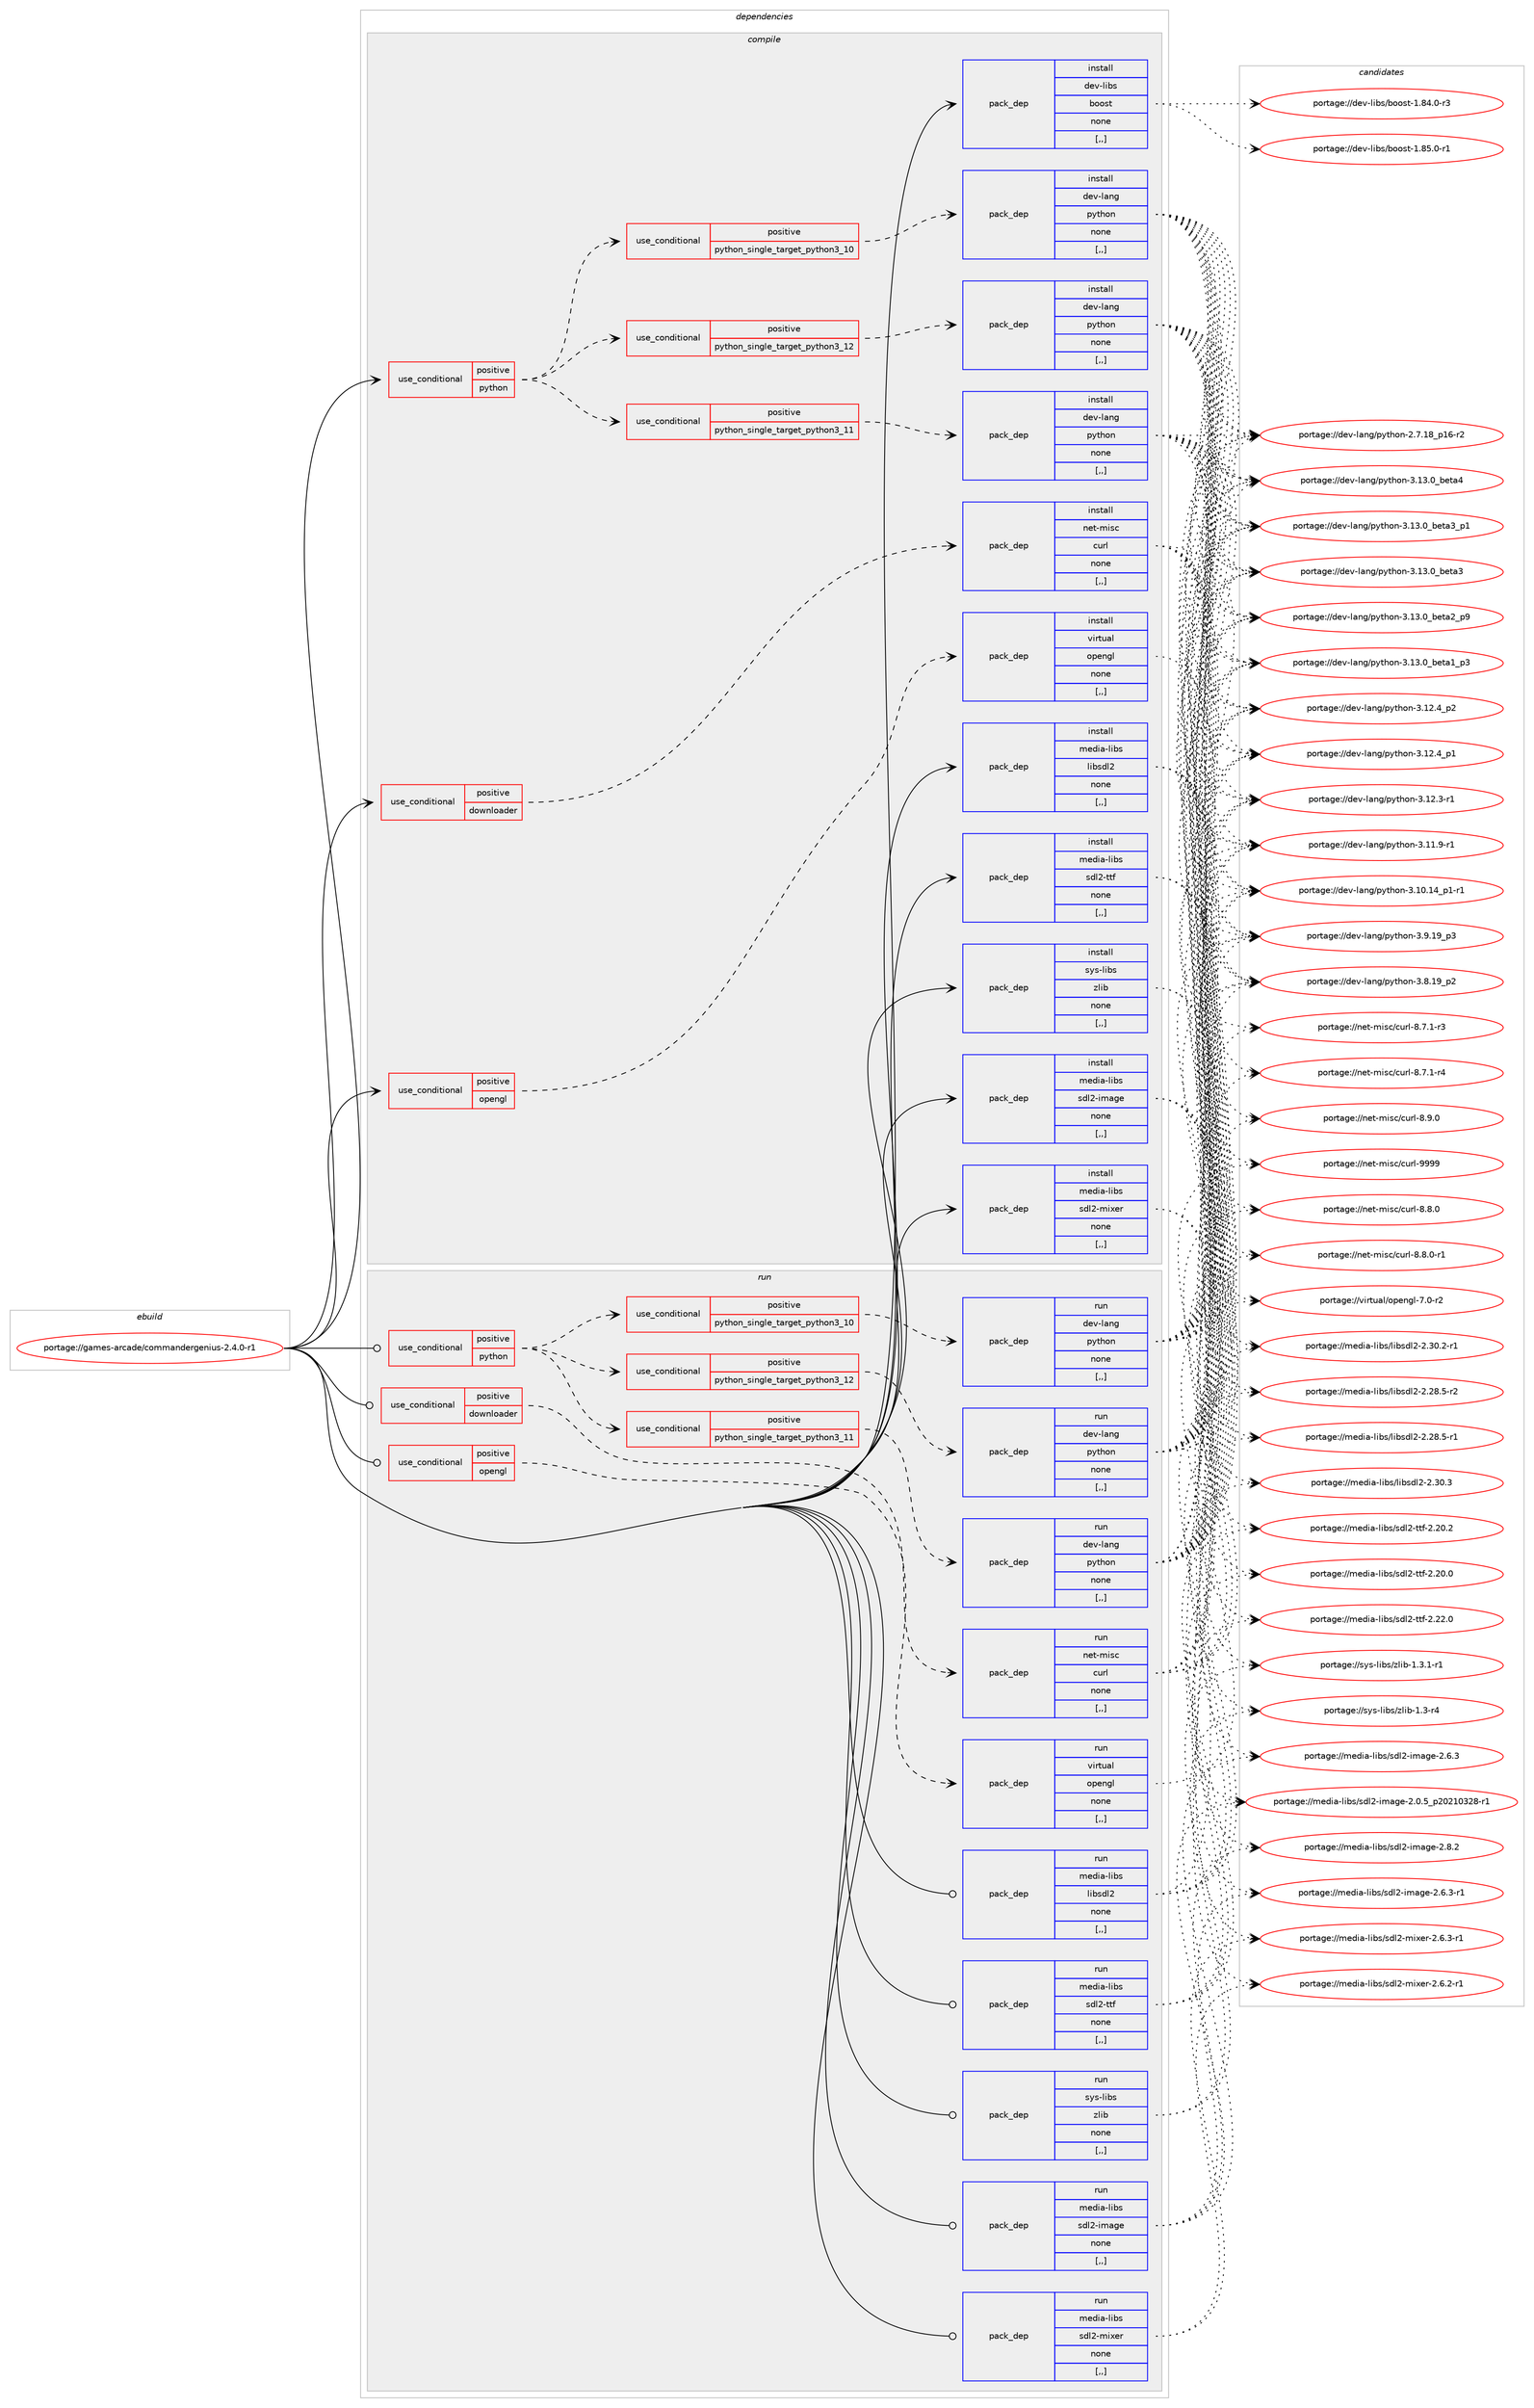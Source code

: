 digraph prolog {

# *************
# Graph options
# *************

newrank=true;
concentrate=true;
compound=true;
graph [rankdir=LR,fontname=Helvetica,fontsize=10,ranksep=1.5];#, ranksep=2.5, nodesep=0.2];
edge  [arrowhead=vee];
node  [fontname=Helvetica,fontsize=10];

# **********
# The ebuild
# **********

subgraph cluster_leftcol {
color=gray;
label=<<i>ebuild</i>>;
id [label="portage://games-arcade/commandergenius-2.4.0-r1", color=red, width=4, href="../games-arcade/commandergenius-2.4.0-r1.svg"];
}

# ****************
# The dependencies
# ****************

subgraph cluster_midcol {
color=gray;
label=<<i>dependencies</i>>;
subgraph cluster_compile {
fillcolor="#eeeeee";
style=filled;
label=<<i>compile</i>>;
subgraph cond62898 {
dependency224571 [label=<<TABLE BORDER="0" CELLBORDER="1" CELLSPACING="0" CELLPADDING="4"><TR><TD ROWSPAN="3" CELLPADDING="10">use_conditional</TD></TR><TR><TD>positive</TD></TR><TR><TD>downloader</TD></TR></TABLE>>, shape=none, color=red];
subgraph pack160193 {
dependency224572 [label=<<TABLE BORDER="0" CELLBORDER="1" CELLSPACING="0" CELLPADDING="4" WIDTH="220"><TR><TD ROWSPAN="6" CELLPADDING="30">pack_dep</TD></TR><TR><TD WIDTH="110">install</TD></TR><TR><TD>net-misc</TD></TR><TR><TD>curl</TD></TR><TR><TD>none</TD></TR><TR><TD>[,,]</TD></TR></TABLE>>, shape=none, color=blue];
}
dependency224571:e -> dependency224572:w [weight=20,style="dashed",arrowhead="vee"];
}
id:e -> dependency224571:w [weight=20,style="solid",arrowhead="vee"];
subgraph cond62899 {
dependency224573 [label=<<TABLE BORDER="0" CELLBORDER="1" CELLSPACING="0" CELLPADDING="4"><TR><TD ROWSPAN="3" CELLPADDING="10">use_conditional</TD></TR><TR><TD>positive</TD></TR><TR><TD>opengl</TD></TR></TABLE>>, shape=none, color=red];
subgraph pack160194 {
dependency224574 [label=<<TABLE BORDER="0" CELLBORDER="1" CELLSPACING="0" CELLPADDING="4" WIDTH="220"><TR><TD ROWSPAN="6" CELLPADDING="30">pack_dep</TD></TR><TR><TD WIDTH="110">install</TD></TR><TR><TD>virtual</TD></TR><TR><TD>opengl</TD></TR><TR><TD>none</TD></TR><TR><TD>[,,]</TD></TR></TABLE>>, shape=none, color=blue];
}
dependency224573:e -> dependency224574:w [weight=20,style="dashed",arrowhead="vee"];
}
id:e -> dependency224573:w [weight=20,style="solid",arrowhead="vee"];
subgraph cond62900 {
dependency224575 [label=<<TABLE BORDER="0" CELLBORDER="1" CELLSPACING="0" CELLPADDING="4"><TR><TD ROWSPAN="3" CELLPADDING="10">use_conditional</TD></TR><TR><TD>positive</TD></TR><TR><TD>python</TD></TR></TABLE>>, shape=none, color=red];
subgraph cond62901 {
dependency224576 [label=<<TABLE BORDER="0" CELLBORDER="1" CELLSPACING="0" CELLPADDING="4"><TR><TD ROWSPAN="3" CELLPADDING="10">use_conditional</TD></TR><TR><TD>positive</TD></TR><TR><TD>python_single_target_python3_10</TD></TR></TABLE>>, shape=none, color=red];
subgraph pack160195 {
dependency224577 [label=<<TABLE BORDER="0" CELLBORDER="1" CELLSPACING="0" CELLPADDING="4" WIDTH="220"><TR><TD ROWSPAN="6" CELLPADDING="30">pack_dep</TD></TR><TR><TD WIDTH="110">install</TD></TR><TR><TD>dev-lang</TD></TR><TR><TD>python</TD></TR><TR><TD>none</TD></TR><TR><TD>[,,]</TD></TR></TABLE>>, shape=none, color=blue];
}
dependency224576:e -> dependency224577:w [weight=20,style="dashed",arrowhead="vee"];
}
dependency224575:e -> dependency224576:w [weight=20,style="dashed",arrowhead="vee"];
subgraph cond62902 {
dependency224578 [label=<<TABLE BORDER="0" CELLBORDER="1" CELLSPACING="0" CELLPADDING="4"><TR><TD ROWSPAN="3" CELLPADDING="10">use_conditional</TD></TR><TR><TD>positive</TD></TR><TR><TD>python_single_target_python3_11</TD></TR></TABLE>>, shape=none, color=red];
subgraph pack160196 {
dependency224579 [label=<<TABLE BORDER="0" CELLBORDER="1" CELLSPACING="0" CELLPADDING="4" WIDTH="220"><TR><TD ROWSPAN="6" CELLPADDING="30">pack_dep</TD></TR><TR><TD WIDTH="110">install</TD></TR><TR><TD>dev-lang</TD></TR><TR><TD>python</TD></TR><TR><TD>none</TD></TR><TR><TD>[,,]</TD></TR></TABLE>>, shape=none, color=blue];
}
dependency224578:e -> dependency224579:w [weight=20,style="dashed",arrowhead="vee"];
}
dependency224575:e -> dependency224578:w [weight=20,style="dashed",arrowhead="vee"];
subgraph cond62903 {
dependency224580 [label=<<TABLE BORDER="0" CELLBORDER="1" CELLSPACING="0" CELLPADDING="4"><TR><TD ROWSPAN="3" CELLPADDING="10">use_conditional</TD></TR><TR><TD>positive</TD></TR><TR><TD>python_single_target_python3_12</TD></TR></TABLE>>, shape=none, color=red];
subgraph pack160197 {
dependency224581 [label=<<TABLE BORDER="0" CELLBORDER="1" CELLSPACING="0" CELLPADDING="4" WIDTH="220"><TR><TD ROWSPAN="6" CELLPADDING="30">pack_dep</TD></TR><TR><TD WIDTH="110">install</TD></TR><TR><TD>dev-lang</TD></TR><TR><TD>python</TD></TR><TR><TD>none</TD></TR><TR><TD>[,,]</TD></TR></TABLE>>, shape=none, color=blue];
}
dependency224580:e -> dependency224581:w [weight=20,style="dashed",arrowhead="vee"];
}
dependency224575:e -> dependency224580:w [weight=20,style="dashed",arrowhead="vee"];
}
id:e -> dependency224575:w [weight=20,style="solid",arrowhead="vee"];
subgraph pack160198 {
dependency224582 [label=<<TABLE BORDER="0" CELLBORDER="1" CELLSPACING="0" CELLPADDING="4" WIDTH="220"><TR><TD ROWSPAN="6" CELLPADDING="30">pack_dep</TD></TR><TR><TD WIDTH="110">install</TD></TR><TR><TD>dev-libs</TD></TR><TR><TD>boost</TD></TR><TR><TD>none</TD></TR><TR><TD>[,,]</TD></TR></TABLE>>, shape=none, color=blue];
}
id:e -> dependency224582:w [weight=20,style="solid",arrowhead="vee"];
subgraph pack160199 {
dependency224583 [label=<<TABLE BORDER="0" CELLBORDER="1" CELLSPACING="0" CELLPADDING="4" WIDTH="220"><TR><TD ROWSPAN="6" CELLPADDING="30">pack_dep</TD></TR><TR><TD WIDTH="110">install</TD></TR><TR><TD>media-libs</TD></TR><TR><TD>libsdl2</TD></TR><TR><TD>none</TD></TR><TR><TD>[,,]</TD></TR></TABLE>>, shape=none, color=blue];
}
id:e -> dependency224583:w [weight=20,style="solid",arrowhead="vee"];
subgraph pack160200 {
dependency224584 [label=<<TABLE BORDER="0" CELLBORDER="1" CELLSPACING="0" CELLPADDING="4" WIDTH="220"><TR><TD ROWSPAN="6" CELLPADDING="30">pack_dep</TD></TR><TR><TD WIDTH="110">install</TD></TR><TR><TD>media-libs</TD></TR><TR><TD>sdl2-image</TD></TR><TR><TD>none</TD></TR><TR><TD>[,,]</TD></TR></TABLE>>, shape=none, color=blue];
}
id:e -> dependency224584:w [weight=20,style="solid",arrowhead="vee"];
subgraph pack160201 {
dependency224585 [label=<<TABLE BORDER="0" CELLBORDER="1" CELLSPACING="0" CELLPADDING="4" WIDTH="220"><TR><TD ROWSPAN="6" CELLPADDING="30">pack_dep</TD></TR><TR><TD WIDTH="110">install</TD></TR><TR><TD>media-libs</TD></TR><TR><TD>sdl2-mixer</TD></TR><TR><TD>none</TD></TR><TR><TD>[,,]</TD></TR></TABLE>>, shape=none, color=blue];
}
id:e -> dependency224585:w [weight=20,style="solid",arrowhead="vee"];
subgraph pack160202 {
dependency224586 [label=<<TABLE BORDER="0" CELLBORDER="1" CELLSPACING="0" CELLPADDING="4" WIDTH="220"><TR><TD ROWSPAN="6" CELLPADDING="30">pack_dep</TD></TR><TR><TD WIDTH="110">install</TD></TR><TR><TD>media-libs</TD></TR><TR><TD>sdl2-ttf</TD></TR><TR><TD>none</TD></TR><TR><TD>[,,]</TD></TR></TABLE>>, shape=none, color=blue];
}
id:e -> dependency224586:w [weight=20,style="solid",arrowhead="vee"];
subgraph pack160203 {
dependency224587 [label=<<TABLE BORDER="0" CELLBORDER="1" CELLSPACING="0" CELLPADDING="4" WIDTH="220"><TR><TD ROWSPAN="6" CELLPADDING="30">pack_dep</TD></TR><TR><TD WIDTH="110">install</TD></TR><TR><TD>sys-libs</TD></TR><TR><TD>zlib</TD></TR><TR><TD>none</TD></TR><TR><TD>[,,]</TD></TR></TABLE>>, shape=none, color=blue];
}
id:e -> dependency224587:w [weight=20,style="solid",arrowhead="vee"];
}
subgraph cluster_compileandrun {
fillcolor="#eeeeee";
style=filled;
label=<<i>compile and run</i>>;
}
subgraph cluster_run {
fillcolor="#eeeeee";
style=filled;
label=<<i>run</i>>;
subgraph cond62904 {
dependency224588 [label=<<TABLE BORDER="0" CELLBORDER="1" CELLSPACING="0" CELLPADDING="4"><TR><TD ROWSPAN="3" CELLPADDING="10">use_conditional</TD></TR><TR><TD>positive</TD></TR><TR><TD>downloader</TD></TR></TABLE>>, shape=none, color=red];
subgraph pack160204 {
dependency224589 [label=<<TABLE BORDER="0" CELLBORDER="1" CELLSPACING="0" CELLPADDING="4" WIDTH="220"><TR><TD ROWSPAN="6" CELLPADDING="30">pack_dep</TD></TR><TR><TD WIDTH="110">run</TD></TR><TR><TD>net-misc</TD></TR><TR><TD>curl</TD></TR><TR><TD>none</TD></TR><TR><TD>[,,]</TD></TR></TABLE>>, shape=none, color=blue];
}
dependency224588:e -> dependency224589:w [weight=20,style="dashed",arrowhead="vee"];
}
id:e -> dependency224588:w [weight=20,style="solid",arrowhead="odot"];
subgraph cond62905 {
dependency224590 [label=<<TABLE BORDER="0" CELLBORDER="1" CELLSPACING="0" CELLPADDING="4"><TR><TD ROWSPAN="3" CELLPADDING="10">use_conditional</TD></TR><TR><TD>positive</TD></TR><TR><TD>opengl</TD></TR></TABLE>>, shape=none, color=red];
subgraph pack160205 {
dependency224591 [label=<<TABLE BORDER="0" CELLBORDER="1" CELLSPACING="0" CELLPADDING="4" WIDTH="220"><TR><TD ROWSPAN="6" CELLPADDING="30">pack_dep</TD></TR><TR><TD WIDTH="110">run</TD></TR><TR><TD>virtual</TD></TR><TR><TD>opengl</TD></TR><TR><TD>none</TD></TR><TR><TD>[,,]</TD></TR></TABLE>>, shape=none, color=blue];
}
dependency224590:e -> dependency224591:w [weight=20,style="dashed",arrowhead="vee"];
}
id:e -> dependency224590:w [weight=20,style="solid",arrowhead="odot"];
subgraph cond62906 {
dependency224592 [label=<<TABLE BORDER="0" CELLBORDER="1" CELLSPACING="0" CELLPADDING="4"><TR><TD ROWSPAN="3" CELLPADDING="10">use_conditional</TD></TR><TR><TD>positive</TD></TR><TR><TD>python</TD></TR></TABLE>>, shape=none, color=red];
subgraph cond62907 {
dependency224593 [label=<<TABLE BORDER="0" CELLBORDER="1" CELLSPACING="0" CELLPADDING="4"><TR><TD ROWSPAN="3" CELLPADDING="10">use_conditional</TD></TR><TR><TD>positive</TD></TR><TR><TD>python_single_target_python3_10</TD></TR></TABLE>>, shape=none, color=red];
subgraph pack160206 {
dependency224594 [label=<<TABLE BORDER="0" CELLBORDER="1" CELLSPACING="0" CELLPADDING="4" WIDTH="220"><TR><TD ROWSPAN="6" CELLPADDING="30">pack_dep</TD></TR><TR><TD WIDTH="110">run</TD></TR><TR><TD>dev-lang</TD></TR><TR><TD>python</TD></TR><TR><TD>none</TD></TR><TR><TD>[,,]</TD></TR></TABLE>>, shape=none, color=blue];
}
dependency224593:e -> dependency224594:w [weight=20,style="dashed",arrowhead="vee"];
}
dependency224592:e -> dependency224593:w [weight=20,style="dashed",arrowhead="vee"];
subgraph cond62908 {
dependency224595 [label=<<TABLE BORDER="0" CELLBORDER="1" CELLSPACING="0" CELLPADDING="4"><TR><TD ROWSPAN="3" CELLPADDING="10">use_conditional</TD></TR><TR><TD>positive</TD></TR><TR><TD>python_single_target_python3_11</TD></TR></TABLE>>, shape=none, color=red];
subgraph pack160207 {
dependency224596 [label=<<TABLE BORDER="0" CELLBORDER="1" CELLSPACING="0" CELLPADDING="4" WIDTH="220"><TR><TD ROWSPAN="6" CELLPADDING="30">pack_dep</TD></TR><TR><TD WIDTH="110">run</TD></TR><TR><TD>dev-lang</TD></TR><TR><TD>python</TD></TR><TR><TD>none</TD></TR><TR><TD>[,,]</TD></TR></TABLE>>, shape=none, color=blue];
}
dependency224595:e -> dependency224596:w [weight=20,style="dashed",arrowhead="vee"];
}
dependency224592:e -> dependency224595:w [weight=20,style="dashed",arrowhead="vee"];
subgraph cond62909 {
dependency224597 [label=<<TABLE BORDER="0" CELLBORDER="1" CELLSPACING="0" CELLPADDING="4"><TR><TD ROWSPAN="3" CELLPADDING="10">use_conditional</TD></TR><TR><TD>positive</TD></TR><TR><TD>python_single_target_python3_12</TD></TR></TABLE>>, shape=none, color=red];
subgraph pack160208 {
dependency224598 [label=<<TABLE BORDER="0" CELLBORDER="1" CELLSPACING="0" CELLPADDING="4" WIDTH="220"><TR><TD ROWSPAN="6" CELLPADDING="30">pack_dep</TD></TR><TR><TD WIDTH="110">run</TD></TR><TR><TD>dev-lang</TD></TR><TR><TD>python</TD></TR><TR><TD>none</TD></TR><TR><TD>[,,]</TD></TR></TABLE>>, shape=none, color=blue];
}
dependency224597:e -> dependency224598:w [weight=20,style="dashed",arrowhead="vee"];
}
dependency224592:e -> dependency224597:w [weight=20,style="dashed",arrowhead="vee"];
}
id:e -> dependency224592:w [weight=20,style="solid",arrowhead="odot"];
subgraph pack160209 {
dependency224599 [label=<<TABLE BORDER="0" CELLBORDER="1" CELLSPACING="0" CELLPADDING="4" WIDTH="220"><TR><TD ROWSPAN="6" CELLPADDING="30">pack_dep</TD></TR><TR><TD WIDTH="110">run</TD></TR><TR><TD>media-libs</TD></TR><TR><TD>libsdl2</TD></TR><TR><TD>none</TD></TR><TR><TD>[,,]</TD></TR></TABLE>>, shape=none, color=blue];
}
id:e -> dependency224599:w [weight=20,style="solid",arrowhead="odot"];
subgraph pack160210 {
dependency224600 [label=<<TABLE BORDER="0" CELLBORDER="1" CELLSPACING="0" CELLPADDING="4" WIDTH="220"><TR><TD ROWSPAN="6" CELLPADDING="30">pack_dep</TD></TR><TR><TD WIDTH="110">run</TD></TR><TR><TD>media-libs</TD></TR><TR><TD>sdl2-image</TD></TR><TR><TD>none</TD></TR><TR><TD>[,,]</TD></TR></TABLE>>, shape=none, color=blue];
}
id:e -> dependency224600:w [weight=20,style="solid",arrowhead="odot"];
subgraph pack160211 {
dependency224601 [label=<<TABLE BORDER="0" CELLBORDER="1" CELLSPACING="0" CELLPADDING="4" WIDTH="220"><TR><TD ROWSPAN="6" CELLPADDING="30">pack_dep</TD></TR><TR><TD WIDTH="110">run</TD></TR><TR><TD>media-libs</TD></TR><TR><TD>sdl2-mixer</TD></TR><TR><TD>none</TD></TR><TR><TD>[,,]</TD></TR></TABLE>>, shape=none, color=blue];
}
id:e -> dependency224601:w [weight=20,style="solid",arrowhead="odot"];
subgraph pack160212 {
dependency224602 [label=<<TABLE BORDER="0" CELLBORDER="1" CELLSPACING="0" CELLPADDING="4" WIDTH="220"><TR><TD ROWSPAN="6" CELLPADDING="30">pack_dep</TD></TR><TR><TD WIDTH="110">run</TD></TR><TR><TD>media-libs</TD></TR><TR><TD>sdl2-ttf</TD></TR><TR><TD>none</TD></TR><TR><TD>[,,]</TD></TR></TABLE>>, shape=none, color=blue];
}
id:e -> dependency224602:w [weight=20,style="solid",arrowhead="odot"];
subgraph pack160213 {
dependency224603 [label=<<TABLE BORDER="0" CELLBORDER="1" CELLSPACING="0" CELLPADDING="4" WIDTH="220"><TR><TD ROWSPAN="6" CELLPADDING="30">pack_dep</TD></TR><TR><TD WIDTH="110">run</TD></TR><TR><TD>sys-libs</TD></TR><TR><TD>zlib</TD></TR><TR><TD>none</TD></TR><TR><TD>[,,]</TD></TR></TABLE>>, shape=none, color=blue];
}
id:e -> dependency224603:w [weight=20,style="solid",arrowhead="odot"];
}
}

# **************
# The candidates
# **************

subgraph cluster_choices {
rank=same;
color=gray;
label=<<i>candidates</i>>;

subgraph choice160193 {
color=black;
nodesep=1;
choice110101116451091051159947991171141084557575757 [label="portage://net-misc/curl-9999", color=red, width=4,href="../net-misc/curl-9999.svg"];
choice11010111645109105115994799117114108455646574648 [label="portage://net-misc/curl-8.9.0", color=red, width=4,href="../net-misc/curl-8.9.0.svg"];
choice110101116451091051159947991171141084556465646484511449 [label="portage://net-misc/curl-8.8.0-r1", color=red, width=4,href="../net-misc/curl-8.8.0-r1.svg"];
choice11010111645109105115994799117114108455646564648 [label="portage://net-misc/curl-8.8.0", color=red, width=4,href="../net-misc/curl-8.8.0.svg"];
choice110101116451091051159947991171141084556465546494511452 [label="portage://net-misc/curl-8.7.1-r4", color=red, width=4,href="../net-misc/curl-8.7.1-r4.svg"];
choice110101116451091051159947991171141084556465546494511451 [label="portage://net-misc/curl-8.7.1-r3", color=red, width=4,href="../net-misc/curl-8.7.1-r3.svg"];
dependency224572:e -> choice110101116451091051159947991171141084557575757:w [style=dotted,weight="100"];
dependency224572:e -> choice11010111645109105115994799117114108455646574648:w [style=dotted,weight="100"];
dependency224572:e -> choice110101116451091051159947991171141084556465646484511449:w [style=dotted,weight="100"];
dependency224572:e -> choice11010111645109105115994799117114108455646564648:w [style=dotted,weight="100"];
dependency224572:e -> choice110101116451091051159947991171141084556465546494511452:w [style=dotted,weight="100"];
dependency224572:e -> choice110101116451091051159947991171141084556465546494511451:w [style=dotted,weight="100"];
}
subgraph choice160194 {
color=black;
nodesep=1;
choice1181051141161179710847111112101110103108455546484511450 [label="portage://virtual/opengl-7.0-r2", color=red, width=4,href="../virtual/opengl-7.0-r2.svg"];
dependency224574:e -> choice1181051141161179710847111112101110103108455546484511450:w [style=dotted,weight="100"];
}
subgraph choice160195 {
color=black;
nodesep=1;
choice1001011184510897110103471121211161041111104551464951464895981011169752 [label="portage://dev-lang/python-3.13.0_beta4", color=red, width=4,href="../dev-lang/python-3.13.0_beta4.svg"];
choice10010111845108971101034711212111610411111045514649514648959810111697519511249 [label="portage://dev-lang/python-3.13.0_beta3_p1", color=red, width=4,href="../dev-lang/python-3.13.0_beta3_p1.svg"];
choice1001011184510897110103471121211161041111104551464951464895981011169751 [label="portage://dev-lang/python-3.13.0_beta3", color=red, width=4,href="../dev-lang/python-3.13.0_beta3.svg"];
choice10010111845108971101034711212111610411111045514649514648959810111697509511257 [label="portage://dev-lang/python-3.13.0_beta2_p9", color=red, width=4,href="../dev-lang/python-3.13.0_beta2_p9.svg"];
choice10010111845108971101034711212111610411111045514649514648959810111697499511251 [label="portage://dev-lang/python-3.13.0_beta1_p3", color=red, width=4,href="../dev-lang/python-3.13.0_beta1_p3.svg"];
choice100101118451089711010347112121116104111110455146495046529511250 [label="portage://dev-lang/python-3.12.4_p2", color=red, width=4,href="../dev-lang/python-3.12.4_p2.svg"];
choice100101118451089711010347112121116104111110455146495046529511249 [label="portage://dev-lang/python-3.12.4_p1", color=red, width=4,href="../dev-lang/python-3.12.4_p1.svg"];
choice100101118451089711010347112121116104111110455146495046514511449 [label="portage://dev-lang/python-3.12.3-r1", color=red, width=4,href="../dev-lang/python-3.12.3-r1.svg"];
choice100101118451089711010347112121116104111110455146494946574511449 [label="portage://dev-lang/python-3.11.9-r1", color=red, width=4,href="../dev-lang/python-3.11.9-r1.svg"];
choice100101118451089711010347112121116104111110455146494846495295112494511449 [label="portage://dev-lang/python-3.10.14_p1-r1", color=red, width=4,href="../dev-lang/python-3.10.14_p1-r1.svg"];
choice100101118451089711010347112121116104111110455146574649579511251 [label="portage://dev-lang/python-3.9.19_p3", color=red, width=4,href="../dev-lang/python-3.9.19_p3.svg"];
choice100101118451089711010347112121116104111110455146564649579511250 [label="portage://dev-lang/python-3.8.19_p2", color=red, width=4,href="../dev-lang/python-3.8.19_p2.svg"];
choice100101118451089711010347112121116104111110455046554649569511249544511450 [label="portage://dev-lang/python-2.7.18_p16-r2", color=red, width=4,href="../dev-lang/python-2.7.18_p16-r2.svg"];
dependency224577:e -> choice1001011184510897110103471121211161041111104551464951464895981011169752:w [style=dotted,weight="100"];
dependency224577:e -> choice10010111845108971101034711212111610411111045514649514648959810111697519511249:w [style=dotted,weight="100"];
dependency224577:e -> choice1001011184510897110103471121211161041111104551464951464895981011169751:w [style=dotted,weight="100"];
dependency224577:e -> choice10010111845108971101034711212111610411111045514649514648959810111697509511257:w [style=dotted,weight="100"];
dependency224577:e -> choice10010111845108971101034711212111610411111045514649514648959810111697499511251:w [style=dotted,weight="100"];
dependency224577:e -> choice100101118451089711010347112121116104111110455146495046529511250:w [style=dotted,weight="100"];
dependency224577:e -> choice100101118451089711010347112121116104111110455146495046529511249:w [style=dotted,weight="100"];
dependency224577:e -> choice100101118451089711010347112121116104111110455146495046514511449:w [style=dotted,weight="100"];
dependency224577:e -> choice100101118451089711010347112121116104111110455146494946574511449:w [style=dotted,weight="100"];
dependency224577:e -> choice100101118451089711010347112121116104111110455146494846495295112494511449:w [style=dotted,weight="100"];
dependency224577:e -> choice100101118451089711010347112121116104111110455146574649579511251:w [style=dotted,weight="100"];
dependency224577:e -> choice100101118451089711010347112121116104111110455146564649579511250:w [style=dotted,weight="100"];
dependency224577:e -> choice100101118451089711010347112121116104111110455046554649569511249544511450:w [style=dotted,weight="100"];
}
subgraph choice160196 {
color=black;
nodesep=1;
choice1001011184510897110103471121211161041111104551464951464895981011169752 [label="portage://dev-lang/python-3.13.0_beta4", color=red, width=4,href="../dev-lang/python-3.13.0_beta4.svg"];
choice10010111845108971101034711212111610411111045514649514648959810111697519511249 [label="portage://dev-lang/python-3.13.0_beta3_p1", color=red, width=4,href="../dev-lang/python-3.13.0_beta3_p1.svg"];
choice1001011184510897110103471121211161041111104551464951464895981011169751 [label="portage://dev-lang/python-3.13.0_beta3", color=red, width=4,href="../dev-lang/python-3.13.0_beta3.svg"];
choice10010111845108971101034711212111610411111045514649514648959810111697509511257 [label="portage://dev-lang/python-3.13.0_beta2_p9", color=red, width=4,href="../dev-lang/python-3.13.0_beta2_p9.svg"];
choice10010111845108971101034711212111610411111045514649514648959810111697499511251 [label="portage://dev-lang/python-3.13.0_beta1_p3", color=red, width=4,href="../dev-lang/python-3.13.0_beta1_p3.svg"];
choice100101118451089711010347112121116104111110455146495046529511250 [label="portage://dev-lang/python-3.12.4_p2", color=red, width=4,href="../dev-lang/python-3.12.4_p2.svg"];
choice100101118451089711010347112121116104111110455146495046529511249 [label="portage://dev-lang/python-3.12.4_p1", color=red, width=4,href="../dev-lang/python-3.12.4_p1.svg"];
choice100101118451089711010347112121116104111110455146495046514511449 [label="portage://dev-lang/python-3.12.3-r1", color=red, width=4,href="../dev-lang/python-3.12.3-r1.svg"];
choice100101118451089711010347112121116104111110455146494946574511449 [label="portage://dev-lang/python-3.11.9-r1", color=red, width=4,href="../dev-lang/python-3.11.9-r1.svg"];
choice100101118451089711010347112121116104111110455146494846495295112494511449 [label="portage://dev-lang/python-3.10.14_p1-r1", color=red, width=4,href="../dev-lang/python-3.10.14_p1-r1.svg"];
choice100101118451089711010347112121116104111110455146574649579511251 [label="portage://dev-lang/python-3.9.19_p3", color=red, width=4,href="../dev-lang/python-3.9.19_p3.svg"];
choice100101118451089711010347112121116104111110455146564649579511250 [label="portage://dev-lang/python-3.8.19_p2", color=red, width=4,href="../dev-lang/python-3.8.19_p2.svg"];
choice100101118451089711010347112121116104111110455046554649569511249544511450 [label="portage://dev-lang/python-2.7.18_p16-r2", color=red, width=4,href="../dev-lang/python-2.7.18_p16-r2.svg"];
dependency224579:e -> choice1001011184510897110103471121211161041111104551464951464895981011169752:w [style=dotted,weight="100"];
dependency224579:e -> choice10010111845108971101034711212111610411111045514649514648959810111697519511249:w [style=dotted,weight="100"];
dependency224579:e -> choice1001011184510897110103471121211161041111104551464951464895981011169751:w [style=dotted,weight="100"];
dependency224579:e -> choice10010111845108971101034711212111610411111045514649514648959810111697509511257:w [style=dotted,weight="100"];
dependency224579:e -> choice10010111845108971101034711212111610411111045514649514648959810111697499511251:w [style=dotted,weight="100"];
dependency224579:e -> choice100101118451089711010347112121116104111110455146495046529511250:w [style=dotted,weight="100"];
dependency224579:e -> choice100101118451089711010347112121116104111110455146495046529511249:w [style=dotted,weight="100"];
dependency224579:e -> choice100101118451089711010347112121116104111110455146495046514511449:w [style=dotted,weight="100"];
dependency224579:e -> choice100101118451089711010347112121116104111110455146494946574511449:w [style=dotted,weight="100"];
dependency224579:e -> choice100101118451089711010347112121116104111110455146494846495295112494511449:w [style=dotted,weight="100"];
dependency224579:e -> choice100101118451089711010347112121116104111110455146574649579511251:w [style=dotted,weight="100"];
dependency224579:e -> choice100101118451089711010347112121116104111110455146564649579511250:w [style=dotted,weight="100"];
dependency224579:e -> choice100101118451089711010347112121116104111110455046554649569511249544511450:w [style=dotted,weight="100"];
}
subgraph choice160197 {
color=black;
nodesep=1;
choice1001011184510897110103471121211161041111104551464951464895981011169752 [label="portage://dev-lang/python-3.13.0_beta4", color=red, width=4,href="../dev-lang/python-3.13.0_beta4.svg"];
choice10010111845108971101034711212111610411111045514649514648959810111697519511249 [label="portage://dev-lang/python-3.13.0_beta3_p1", color=red, width=4,href="../dev-lang/python-3.13.0_beta3_p1.svg"];
choice1001011184510897110103471121211161041111104551464951464895981011169751 [label="portage://dev-lang/python-3.13.0_beta3", color=red, width=4,href="../dev-lang/python-3.13.0_beta3.svg"];
choice10010111845108971101034711212111610411111045514649514648959810111697509511257 [label="portage://dev-lang/python-3.13.0_beta2_p9", color=red, width=4,href="../dev-lang/python-3.13.0_beta2_p9.svg"];
choice10010111845108971101034711212111610411111045514649514648959810111697499511251 [label="portage://dev-lang/python-3.13.0_beta1_p3", color=red, width=4,href="../dev-lang/python-3.13.0_beta1_p3.svg"];
choice100101118451089711010347112121116104111110455146495046529511250 [label="portage://dev-lang/python-3.12.4_p2", color=red, width=4,href="../dev-lang/python-3.12.4_p2.svg"];
choice100101118451089711010347112121116104111110455146495046529511249 [label="portage://dev-lang/python-3.12.4_p1", color=red, width=4,href="../dev-lang/python-3.12.4_p1.svg"];
choice100101118451089711010347112121116104111110455146495046514511449 [label="portage://dev-lang/python-3.12.3-r1", color=red, width=4,href="../dev-lang/python-3.12.3-r1.svg"];
choice100101118451089711010347112121116104111110455146494946574511449 [label="portage://dev-lang/python-3.11.9-r1", color=red, width=4,href="../dev-lang/python-3.11.9-r1.svg"];
choice100101118451089711010347112121116104111110455146494846495295112494511449 [label="portage://dev-lang/python-3.10.14_p1-r1", color=red, width=4,href="../dev-lang/python-3.10.14_p1-r1.svg"];
choice100101118451089711010347112121116104111110455146574649579511251 [label="portage://dev-lang/python-3.9.19_p3", color=red, width=4,href="../dev-lang/python-3.9.19_p3.svg"];
choice100101118451089711010347112121116104111110455146564649579511250 [label="portage://dev-lang/python-3.8.19_p2", color=red, width=4,href="../dev-lang/python-3.8.19_p2.svg"];
choice100101118451089711010347112121116104111110455046554649569511249544511450 [label="portage://dev-lang/python-2.7.18_p16-r2", color=red, width=4,href="../dev-lang/python-2.7.18_p16-r2.svg"];
dependency224581:e -> choice1001011184510897110103471121211161041111104551464951464895981011169752:w [style=dotted,weight="100"];
dependency224581:e -> choice10010111845108971101034711212111610411111045514649514648959810111697519511249:w [style=dotted,weight="100"];
dependency224581:e -> choice1001011184510897110103471121211161041111104551464951464895981011169751:w [style=dotted,weight="100"];
dependency224581:e -> choice10010111845108971101034711212111610411111045514649514648959810111697509511257:w [style=dotted,weight="100"];
dependency224581:e -> choice10010111845108971101034711212111610411111045514649514648959810111697499511251:w [style=dotted,weight="100"];
dependency224581:e -> choice100101118451089711010347112121116104111110455146495046529511250:w [style=dotted,weight="100"];
dependency224581:e -> choice100101118451089711010347112121116104111110455146495046529511249:w [style=dotted,weight="100"];
dependency224581:e -> choice100101118451089711010347112121116104111110455146495046514511449:w [style=dotted,weight="100"];
dependency224581:e -> choice100101118451089711010347112121116104111110455146494946574511449:w [style=dotted,weight="100"];
dependency224581:e -> choice100101118451089711010347112121116104111110455146494846495295112494511449:w [style=dotted,weight="100"];
dependency224581:e -> choice100101118451089711010347112121116104111110455146574649579511251:w [style=dotted,weight="100"];
dependency224581:e -> choice100101118451089711010347112121116104111110455146564649579511250:w [style=dotted,weight="100"];
dependency224581:e -> choice100101118451089711010347112121116104111110455046554649569511249544511450:w [style=dotted,weight="100"];
}
subgraph choice160198 {
color=black;
nodesep=1;
choice10010111845108105981154798111111115116454946565346484511449 [label="portage://dev-libs/boost-1.85.0-r1", color=red, width=4,href="../dev-libs/boost-1.85.0-r1.svg"];
choice10010111845108105981154798111111115116454946565246484511451 [label="portage://dev-libs/boost-1.84.0-r3", color=red, width=4,href="../dev-libs/boost-1.84.0-r3.svg"];
dependency224582:e -> choice10010111845108105981154798111111115116454946565346484511449:w [style=dotted,weight="100"];
dependency224582:e -> choice10010111845108105981154798111111115116454946565246484511451:w [style=dotted,weight="100"];
}
subgraph choice160199 {
color=black;
nodesep=1;
choice10910110010597451081059811547108105981151001085045504651484651 [label="portage://media-libs/libsdl2-2.30.3", color=red, width=4,href="../media-libs/libsdl2-2.30.3.svg"];
choice109101100105974510810598115471081059811510010850455046514846504511449 [label="portage://media-libs/libsdl2-2.30.2-r1", color=red, width=4,href="../media-libs/libsdl2-2.30.2-r1.svg"];
choice109101100105974510810598115471081059811510010850455046505646534511450 [label="portage://media-libs/libsdl2-2.28.5-r2", color=red, width=4,href="../media-libs/libsdl2-2.28.5-r2.svg"];
choice109101100105974510810598115471081059811510010850455046505646534511449 [label="portage://media-libs/libsdl2-2.28.5-r1", color=red, width=4,href="../media-libs/libsdl2-2.28.5-r1.svg"];
dependency224583:e -> choice10910110010597451081059811547108105981151001085045504651484651:w [style=dotted,weight="100"];
dependency224583:e -> choice109101100105974510810598115471081059811510010850455046514846504511449:w [style=dotted,weight="100"];
dependency224583:e -> choice109101100105974510810598115471081059811510010850455046505646534511450:w [style=dotted,weight="100"];
dependency224583:e -> choice109101100105974510810598115471081059811510010850455046505646534511449:w [style=dotted,weight="100"];
}
subgraph choice160200 {
color=black;
nodesep=1;
choice10910110010597451081059811547115100108504510510997103101455046564650 [label="portage://media-libs/sdl2-image-2.8.2", color=red, width=4,href="../media-libs/sdl2-image-2.8.2.svg"];
choice109101100105974510810598115471151001085045105109971031014550465446514511449 [label="portage://media-libs/sdl2-image-2.6.3-r1", color=red, width=4,href="../media-libs/sdl2-image-2.6.3-r1.svg"];
choice10910110010597451081059811547115100108504510510997103101455046544651 [label="portage://media-libs/sdl2-image-2.6.3", color=red, width=4,href="../media-libs/sdl2-image-2.6.3.svg"];
choice109101100105974510810598115471151001085045105109971031014550464846539511250485049485150564511449 [label="portage://media-libs/sdl2-image-2.0.5_p20210328-r1", color=red, width=4,href="../media-libs/sdl2-image-2.0.5_p20210328-r1.svg"];
dependency224584:e -> choice10910110010597451081059811547115100108504510510997103101455046564650:w [style=dotted,weight="100"];
dependency224584:e -> choice109101100105974510810598115471151001085045105109971031014550465446514511449:w [style=dotted,weight="100"];
dependency224584:e -> choice10910110010597451081059811547115100108504510510997103101455046544651:w [style=dotted,weight="100"];
dependency224584:e -> choice109101100105974510810598115471151001085045105109971031014550464846539511250485049485150564511449:w [style=dotted,weight="100"];
}
subgraph choice160201 {
color=black;
nodesep=1;
choice1091011001059745108105981154711510010850451091051201011144550465446514511449 [label="portage://media-libs/sdl2-mixer-2.6.3-r1", color=red, width=4,href="../media-libs/sdl2-mixer-2.6.3-r1.svg"];
choice1091011001059745108105981154711510010850451091051201011144550465446504511449 [label="portage://media-libs/sdl2-mixer-2.6.2-r1", color=red, width=4,href="../media-libs/sdl2-mixer-2.6.2-r1.svg"];
dependency224585:e -> choice1091011001059745108105981154711510010850451091051201011144550465446514511449:w [style=dotted,weight="100"];
dependency224585:e -> choice1091011001059745108105981154711510010850451091051201011144550465446504511449:w [style=dotted,weight="100"];
}
subgraph choice160202 {
color=black;
nodesep=1;
choice10910110010597451081059811547115100108504511611610245504650504648 [label="portage://media-libs/sdl2-ttf-2.22.0", color=red, width=4,href="../media-libs/sdl2-ttf-2.22.0.svg"];
choice10910110010597451081059811547115100108504511611610245504650484650 [label="portage://media-libs/sdl2-ttf-2.20.2", color=red, width=4,href="../media-libs/sdl2-ttf-2.20.2.svg"];
choice10910110010597451081059811547115100108504511611610245504650484648 [label="portage://media-libs/sdl2-ttf-2.20.0", color=red, width=4,href="../media-libs/sdl2-ttf-2.20.0.svg"];
dependency224586:e -> choice10910110010597451081059811547115100108504511611610245504650504648:w [style=dotted,weight="100"];
dependency224586:e -> choice10910110010597451081059811547115100108504511611610245504650484650:w [style=dotted,weight="100"];
dependency224586:e -> choice10910110010597451081059811547115100108504511611610245504650484648:w [style=dotted,weight="100"];
}
subgraph choice160203 {
color=black;
nodesep=1;
choice115121115451081059811547122108105984549465146494511449 [label="portage://sys-libs/zlib-1.3.1-r1", color=red, width=4,href="../sys-libs/zlib-1.3.1-r1.svg"];
choice11512111545108105981154712210810598454946514511452 [label="portage://sys-libs/zlib-1.3-r4", color=red, width=4,href="../sys-libs/zlib-1.3-r4.svg"];
dependency224587:e -> choice115121115451081059811547122108105984549465146494511449:w [style=dotted,weight="100"];
dependency224587:e -> choice11512111545108105981154712210810598454946514511452:w [style=dotted,weight="100"];
}
subgraph choice160204 {
color=black;
nodesep=1;
choice110101116451091051159947991171141084557575757 [label="portage://net-misc/curl-9999", color=red, width=4,href="../net-misc/curl-9999.svg"];
choice11010111645109105115994799117114108455646574648 [label="portage://net-misc/curl-8.9.0", color=red, width=4,href="../net-misc/curl-8.9.0.svg"];
choice110101116451091051159947991171141084556465646484511449 [label="portage://net-misc/curl-8.8.0-r1", color=red, width=4,href="../net-misc/curl-8.8.0-r1.svg"];
choice11010111645109105115994799117114108455646564648 [label="portage://net-misc/curl-8.8.0", color=red, width=4,href="../net-misc/curl-8.8.0.svg"];
choice110101116451091051159947991171141084556465546494511452 [label="portage://net-misc/curl-8.7.1-r4", color=red, width=4,href="../net-misc/curl-8.7.1-r4.svg"];
choice110101116451091051159947991171141084556465546494511451 [label="portage://net-misc/curl-8.7.1-r3", color=red, width=4,href="../net-misc/curl-8.7.1-r3.svg"];
dependency224589:e -> choice110101116451091051159947991171141084557575757:w [style=dotted,weight="100"];
dependency224589:e -> choice11010111645109105115994799117114108455646574648:w [style=dotted,weight="100"];
dependency224589:e -> choice110101116451091051159947991171141084556465646484511449:w [style=dotted,weight="100"];
dependency224589:e -> choice11010111645109105115994799117114108455646564648:w [style=dotted,weight="100"];
dependency224589:e -> choice110101116451091051159947991171141084556465546494511452:w [style=dotted,weight="100"];
dependency224589:e -> choice110101116451091051159947991171141084556465546494511451:w [style=dotted,weight="100"];
}
subgraph choice160205 {
color=black;
nodesep=1;
choice1181051141161179710847111112101110103108455546484511450 [label="portage://virtual/opengl-7.0-r2", color=red, width=4,href="../virtual/opengl-7.0-r2.svg"];
dependency224591:e -> choice1181051141161179710847111112101110103108455546484511450:w [style=dotted,weight="100"];
}
subgraph choice160206 {
color=black;
nodesep=1;
choice1001011184510897110103471121211161041111104551464951464895981011169752 [label="portage://dev-lang/python-3.13.0_beta4", color=red, width=4,href="../dev-lang/python-3.13.0_beta4.svg"];
choice10010111845108971101034711212111610411111045514649514648959810111697519511249 [label="portage://dev-lang/python-3.13.0_beta3_p1", color=red, width=4,href="../dev-lang/python-3.13.0_beta3_p1.svg"];
choice1001011184510897110103471121211161041111104551464951464895981011169751 [label="portage://dev-lang/python-3.13.0_beta3", color=red, width=4,href="../dev-lang/python-3.13.0_beta3.svg"];
choice10010111845108971101034711212111610411111045514649514648959810111697509511257 [label="portage://dev-lang/python-3.13.0_beta2_p9", color=red, width=4,href="../dev-lang/python-3.13.0_beta2_p9.svg"];
choice10010111845108971101034711212111610411111045514649514648959810111697499511251 [label="portage://dev-lang/python-3.13.0_beta1_p3", color=red, width=4,href="../dev-lang/python-3.13.0_beta1_p3.svg"];
choice100101118451089711010347112121116104111110455146495046529511250 [label="portage://dev-lang/python-3.12.4_p2", color=red, width=4,href="../dev-lang/python-3.12.4_p2.svg"];
choice100101118451089711010347112121116104111110455146495046529511249 [label="portage://dev-lang/python-3.12.4_p1", color=red, width=4,href="../dev-lang/python-3.12.4_p1.svg"];
choice100101118451089711010347112121116104111110455146495046514511449 [label="portage://dev-lang/python-3.12.3-r1", color=red, width=4,href="../dev-lang/python-3.12.3-r1.svg"];
choice100101118451089711010347112121116104111110455146494946574511449 [label="portage://dev-lang/python-3.11.9-r1", color=red, width=4,href="../dev-lang/python-3.11.9-r1.svg"];
choice100101118451089711010347112121116104111110455146494846495295112494511449 [label="portage://dev-lang/python-3.10.14_p1-r1", color=red, width=4,href="../dev-lang/python-3.10.14_p1-r1.svg"];
choice100101118451089711010347112121116104111110455146574649579511251 [label="portage://dev-lang/python-3.9.19_p3", color=red, width=4,href="../dev-lang/python-3.9.19_p3.svg"];
choice100101118451089711010347112121116104111110455146564649579511250 [label="portage://dev-lang/python-3.8.19_p2", color=red, width=4,href="../dev-lang/python-3.8.19_p2.svg"];
choice100101118451089711010347112121116104111110455046554649569511249544511450 [label="portage://dev-lang/python-2.7.18_p16-r2", color=red, width=4,href="../dev-lang/python-2.7.18_p16-r2.svg"];
dependency224594:e -> choice1001011184510897110103471121211161041111104551464951464895981011169752:w [style=dotted,weight="100"];
dependency224594:e -> choice10010111845108971101034711212111610411111045514649514648959810111697519511249:w [style=dotted,weight="100"];
dependency224594:e -> choice1001011184510897110103471121211161041111104551464951464895981011169751:w [style=dotted,weight="100"];
dependency224594:e -> choice10010111845108971101034711212111610411111045514649514648959810111697509511257:w [style=dotted,weight="100"];
dependency224594:e -> choice10010111845108971101034711212111610411111045514649514648959810111697499511251:w [style=dotted,weight="100"];
dependency224594:e -> choice100101118451089711010347112121116104111110455146495046529511250:w [style=dotted,weight="100"];
dependency224594:e -> choice100101118451089711010347112121116104111110455146495046529511249:w [style=dotted,weight="100"];
dependency224594:e -> choice100101118451089711010347112121116104111110455146495046514511449:w [style=dotted,weight="100"];
dependency224594:e -> choice100101118451089711010347112121116104111110455146494946574511449:w [style=dotted,weight="100"];
dependency224594:e -> choice100101118451089711010347112121116104111110455146494846495295112494511449:w [style=dotted,weight="100"];
dependency224594:e -> choice100101118451089711010347112121116104111110455146574649579511251:w [style=dotted,weight="100"];
dependency224594:e -> choice100101118451089711010347112121116104111110455146564649579511250:w [style=dotted,weight="100"];
dependency224594:e -> choice100101118451089711010347112121116104111110455046554649569511249544511450:w [style=dotted,weight="100"];
}
subgraph choice160207 {
color=black;
nodesep=1;
choice1001011184510897110103471121211161041111104551464951464895981011169752 [label="portage://dev-lang/python-3.13.0_beta4", color=red, width=4,href="../dev-lang/python-3.13.0_beta4.svg"];
choice10010111845108971101034711212111610411111045514649514648959810111697519511249 [label="portage://dev-lang/python-3.13.0_beta3_p1", color=red, width=4,href="../dev-lang/python-3.13.0_beta3_p1.svg"];
choice1001011184510897110103471121211161041111104551464951464895981011169751 [label="portage://dev-lang/python-3.13.0_beta3", color=red, width=4,href="../dev-lang/python-3.13.0_beta3.svg"];
choice10010111845108971101034711212111610411111045514649514648959810111697509511257 [label="portage://dev-lang/python-3.13.0_beta2_p9", color=red, width=4,href="../dev-lang/python-3.13.0_beta2_p9.svg"];
choice10010111845108971101034711212111610411111045514649514648959810111697499511251 [label="portage://dev-lang/python-3.13.0_beta1_p3", color=red, width=4,href="../dev-lang/python-3.13.0_beta1_p3.svg"];
choice100101118451089711010347112121116104111110455146495046529511250 [label="portage://dev-lang/python-3.12.4_p2", color=red, width=4,href="../dev-lang/python-3.12.4_p2.svg"];
choice100101118451089711010347112121116104111110455146495046529511249 [label="portage://dev-lang/python-3.12.4_p1", color=red, width=4,href="../dev-lang/python-3.12.4_p1.svg"];
choice100101118451089711010347112121116104111110455146495046514511449 [label="portage://dev-lang/python-3.12.3-r1", color=red, width=4,href="../dev-lang/python-3.12.3-r1.svg"];
choice100101118451089711010347112121116104111110455146494946574511449 [label="portage://dev-lang/python-3.11.9-r1", color=red, width=4,href="../dev-lang/python-3.11.9-r1.svg"];
choice100101118451089711010347112121116104111110455146494846495295112494511449 [label="portage://dev-lang/python-3.10.14_p1-r1", color=red, width=4,href="../dev-lang/python-3.10.14_p1-r1.svg"];
choice100101118451089711010347112121116104111110455146574649579511251 [label="portage://dev-lang/python-3.9.19_p3", color=red, width=4,href="../dev-lang/python-3.9.19_p3.svg"];
choice100101118451089711010347112121116104111110455146564649579511250 [label="portage://dev-lang/python-3.8.19_p2", color=red, width=4,href="../dev-lang/python-3.8.19_p2.svg"];
choice100101118451089711010347112121116104111110455046554649569511249544511450 [label="portage://dev-lang/python-2.7.18_p16-r2", color=red, width=4,href="../dev-lang/python-2.7.18_p16-r2.svg"];
dependency224596:e -> choice1001011184510897110103471121211161041111104551464951464895981011169752:w [style=dotted,weight="100"];
dependency224596:e -> choice10010111845108971101034711212111610411111045514649514648959810111697519511249:w [style=dotted,weight="100"];
dependency224596:e -> choice1001011184510897110103471121211161041111104551464951464895981011169751:w [style=dotted,weight="100"];
dependency224596:e -> choice10010111845108971101034711212111610411111045514649514648959810111697509511257:w [style=dotted,weight="100"];
dependency224596:e -> choice10010111845108971101034711212111610411111045514649514648959810111697499511251:w [style=dotted,weight="100"];
dependency224596:e -> choice100101118451089711010347112121116104111110455146495046529511250:w [style=dotted,weight="100"];
dependency224596:e -> choice100101118451089711010347112121116104111110455146495046529511249:w [style=dotted,weight="100"];
dependency224596:e -> choice100101118451089711010347112121116104111110455146495046514511449:w [style=dotted,weight="100"];
dependency224596:e -> choice100101118451089711010347112121116104111110455146494946574511449:w [style=dotted,weight="100"];
dependency224596:e -> choice100101118451089711010347112121116104111110455146494846495295112494511449:w [style=dotted,weight="100"];
dependency224596:e -> choice100101118451089711010347112121116104111110455146574649579511251:w [style=dotted,weight="100"];
dependency224596:e -> choice100101118451089711010347112121116104111110455146564649579511250:w [style=dotted,weight="100"];
dependency224596:e -> choice100101118451089711010347112121116104111110455046554649569511249544511450:w [style=dotted,weight="100"];
}
subgraph choice160208 {
color=black;
nodesep=1;
choice1001011184510897110103471121211161041111104551464951464895981011169752 [label="portage://dev-lang/python-3.13.0_beta4", color=red, width=4,href="../dev-lang/python-3.13.0_beta4.svg"];
choice10010111845108971101034711212111610411111045514649514648959810111697519511249 [label="portage://dev-lang/python-3.13.0_beta3_p1", color=red, width=4,href="../dev-lang/python-3.13.0_beta3_p1.svg"];
choice1001011184510897110103471121211161041111104551464951464895981011169751 [label="portage://dev-lang/python-3.13.0_beta3", color=red, width=4,href="../dev-lang/python-3.13.0_beta3.svg"];
choice10010111845108971101034711212111610411111045514649514648959810111697509511257 [label="portage://dev-lang/python-3.13.0_beta2_p9", color=red, width=4,href="../dev-lang/python-3.13.0_beta2_p9.svg"];
choice10010111845108971101034711212111610411111045514649514648959810111697499511251 [label="portage://dev-lang/python-3.13.0_beta1_p3", color=red, width=4,href="../dev-lang/python-3.13.0_beta1_p3.svg"];
choice100101118451089711010347112121116104111110455146495046529511250 [label="portage://dev-lang/python-3.12.4_p2", color=red, width=4,href="../dev-lang/python-3.12.4_p2.svg"];
choice100101118451089711010347112121116104111110455146495046529511249 [label="portage://dev-lang/python-3.12.4_p1", color=red, width=4,href="../dev-lang/python-3.12.4_p1.svg"];
choice100101118451089711010347112121116104111110455146495046514511449 [label="portage://dev-lang/python-3.12.3-r1", color=red, width=4,href="../dev-lang/python-3.12.3-r1.svg"];
choice100101118451089711010347112121116104111110455146494946574511449 [label="portage://dev-lang/python-3.11.9-r1", color=red, width=4,href="../dev-lang/python-3.11.9-r1.svg"];
choice100101118451089711010347112121116104111110455146494846495295112494511449 [label="portage://dev-lang/python-3.10.14_p1-r1", color=red, width=4,href="../dev-lang/python-3.10.14_p1-r1.svg"];
choice100101118451089711010347112121116104111110455146574649579511251 [label="portage://dev-lang/python-3.9.19_p3", color=red, width=4,href="../dev-lang/python-3.9.19_p3.svg"];
choice100101118451089711010347112121116104111110455146564649579511250 [label="portage://dev-lang/python-3.8.19_p2", color=red, width=4,href="../dev-lang/python-3.8.19_p2.svg"];
choice100101118451089711010347112121116104111110455046554649569511249544511450 [label="portage://dev-lang/python-2.7.18_p16-r2", color=red, width=4,href="../dev-lang/python-2.7.18_p16-r2.svg"];
dependency224598:e -> choice1001011184510897110103471121211161041111104551464951464895981011169752:w [style=dotted,weight="100"];
dependency224598:e -> choice10010111845108971101034711212111610411111045514649514648959810111697519511249:w [style=dotted,weight="100"];
dependency224598:e -> choice1001011184510897110103471121211161041111104551464951464895981011169751:w [style=dotted,weight="100"];
dependency224598:e -> choice10010111845108971101034711212111610411111045514649514648959810111697509511257:w [style=dotted,weight="100"];
dependency224598:e -> choice10010111845108971101034711212111610411111045514649514648959810111697499511251:w [style=dotted,weight="100"];
dependency224598:e -> choice100101118451089711010347112121116104111110455146495046529511250:w [style=dotted,weight="100"];
dependency224598:e -> choice100101118451089711010347112121116104111110455146495046529511249:w [style=dotted,weight="100"];
dependency224598:e -> choice100101118451089711010347112121116104111110455146495046514511449:w [style=dotted,weight="100"];
dependency224598:e -> choice100101118451089711010347112121116104111110455146494946574511449:w [style=dotted,weight="100"];
dependency224598:e -> choice100101118451089711010347112121116104111110455146494846495295112494511449:w [style=dotted,weight="100"];
dependency224598:e -> choice100101118451089711010347112121116104111110455146574649579511251:w [style=dotted,weight="100"];
dependency224598:e -> choice100101118451089711010347112121116104111110455146564649579511250:w [style=dotted,weight="100"];
dependency224598:e -> choice100101118451089711010347112121116104111110455046554649569511249544511450:w [style=dotted,weight="100"];
}
subgraph choice160209 {
color=black;
nodesep=1;
choice10910110010597451081059811547108105981151001085045504651484651 [label="portage://media-libs/libsdl2-2.30.3", color=red, width=4,href="../media-libs/libsdl2-2.30.3.svg"];
choice109101100105974510810598115471081059811510010850455046514846504511449 [label="portage://media-libs/libsdl2-2.30.2-r1", color=red, width=4,href="../media-libs/libsdl2-2.30.2-r1.svg"];
choice109101100105974510810598115471081059811510010850455046505646534511450 [label="portage://media-libs/libsdl2-2.28.5-r2", color=red, width=4,href="../media-libs/libsdl2-2.28.5-r2.svg"];
choice109101100105974510810598115471081059811510010850455046505646534511449 [label="portage://media-libs/libsdl2-2.28.5-r1", color=red, width=4,href="../media-libs/libsdl2-2.28.5-r1.svg"];
dependency224599:e -> choice10910110010597451081059811547108105981151001085045504651484651:w [style=dotted,weight="100"];
dependency224599:e -> choice109101100105974510810598115471081059811510010850455046514846504511449:w [style=dotted,weight="100"];
dependency224599:e -> choice109101100105974510810598115471081059811510010850455046505646534511450:w [style=dotted,weight="100"];
dependency224599:e -> choice109101100105974510810598115471081059811510010850455046505646534511449:w [style=dotted,weight="100"];
}
subgraph choice160210 {
color=black;
nodesep=1;
choice10910110010597451081059811547115100108504510510997103101455046564650 [label="portage://media-libs/sdl2-image-2.8.2", color=red, width=4,href="../media-libs/sdl2-image-2.8.2.svg"];
choice109101100105974510810598115471151001085045105109971031014550465446514511449 [label="portage://media-libs/sdl2-image-2.6.3-r1", color=red, width=4,href="../media-libs/sdl2-image-2.6.3-r1.svg"];
choice10910110010597451081059811547115100108504510510997103101455046544651 [label="portage://media-libs/sdl2-image-2.6.3", color=red, width=4,href="../media-libs/sdl2-image-2.6.3.svg"];
choice109101100105974510810598115471151001085045105109971031014550464846539511250485049485150564511449 [label="portage://media-libs/sdl2-image-2.0.5_p20210328-r1", color=red, width=4,href="../media-libs/sdl2-image-2.0.5_p20210328-r1.svg"];
dependency224600:e -> choice10910110010597451081059811547115100108504510510997103101455046564650:w [style=dotted,weight="100"];
dependency224600:e -> choice109101100105974510810598115471151001085045105109971031014550465446514511449:w [style=dotted,weight="100"];
dependency224600:e -> choice10910110010597451081059811547115100108504510510997103101455046544651:w [style=dotted,weight="100"];
dependency224600:e -> choice109101100105974510810598115471151001085045105109971031014550464846539511250485049485150564511449:w [style=dotted,weight="100"];
}
subgraph choice160211 {
color=black;
nodesep=1;
choice1091011001059745108105981154711510010850451091051201011144550465446514511449 [label="portage://media-libs/sdl2-mixer-2.6.3-r1", color=red, width=4,href="../media-libs/sdl2-mixer-2.6.3-r1.svg"];
choice1091011001059745108105981154711510010850451091051201011144550465446504511449 [label="portage://media-libs/sdl2-mixer-2.6.2-r1", color=red, width=4,href="../media-libs/sdl2-mixer-2.6.2-r1.svg"];
dependency224601:e -> choice1091011001059745108105981154711510010850451091051201011144550465446514511449:w [style=dotted,weight="100"];
dependency224601:e -> choice1091011001059745108105981154711510010850451091051201011144550465446504511449:w [style=dotted,weight="100"];
}
subgraph choice160212 {
color=black;
nodesep=1;
choice10910110010597451081059811547115100108504511611610245504650504648 [label="portage://media-libs/sdl2-ttf-2.22.0", color=red, width=4,href="../media-libs/sdl2-ttf-2.22.0.svg"];
choice10910110010597451081059811547115100108504511611610245504650484650 [label="portage://media-libs/sdl2-ttf-2.20.2", color=red, width=4,href="../media-libs/sdl2-ttf-2.20.2.svg"];
choice10910110010597451081059811547115100108504511611610245504650484648 [label="portage://media-libs/sdl2-ttf-2.20.0", color=red, width=4,href="../media-libs/sdl2-ttf-2.20.0.svg"];
dependency224602:e -> choice10910110010597451081059811547115100108504511611610245504650504648:w [style=dotted,weight="100"];
dependency224602:e -> choice10910110010597451081059811547115100108504511611610245504650484650:w [style=dotted,weight="100"];
dependency224602:e -> choice10910110010597451081059811547115100108504511611610245504650484648:w [style=dotted,weight="100"];
}
subgraph choice160213 {
color=black;
nodesep=1;
choice115121115451081059811547122108105984549465146494511449 [label="portage://sys-libs/zlib-1.3.1-r1", color=red, width=4,href="../sys-libs/zlib-1.3.1-r1.svg"];
choice11512111545108105981154712210810598454946514511452 [label="portage://sys-libs/zlib-1.3-r4", color=red, width=4,href="../sys-libs/zlib-1.3-r4.svg"];
dependency224603:e -> choice115121115451081059811547122108105984549465146494511449:w [style=dotted,weight="100"];
dependency224603:e -> choice11512111545108105981154712210810598454946514511452:w [style=dotted,weight="100"];
}
}

}
